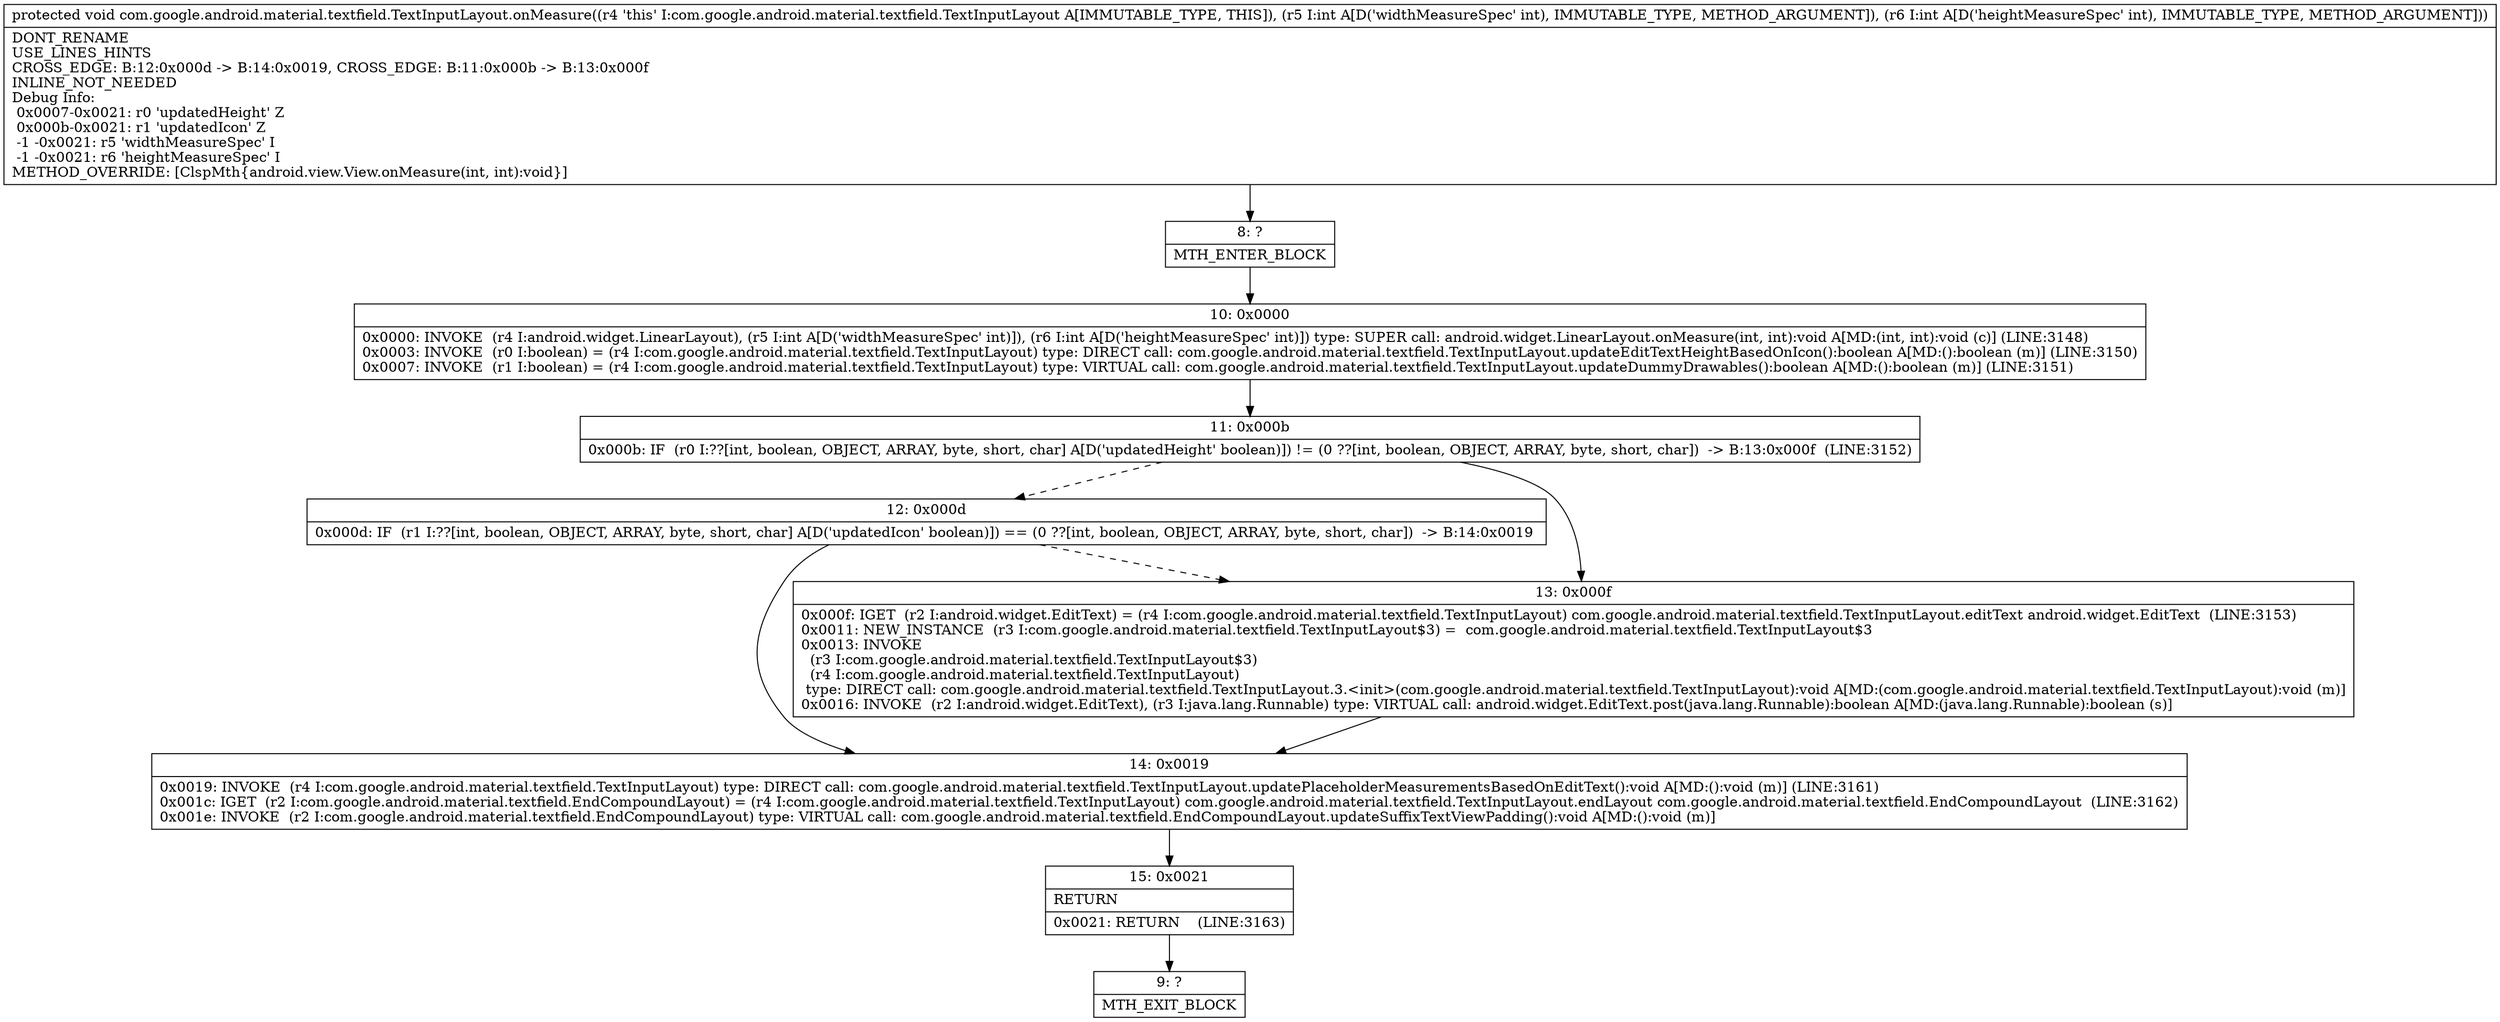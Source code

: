 digraph "CFG forcom.google.android.material.textfield.TextInputLayout.onMeasure(II)V" {
Node_8 [shape=record,label="{8\:\ ?|MTH_ENTER_BLOCK\l}"];
Node_10 [shape=record,label="{10\:\ 0x0000|0x0000: INVOKE  (r4 I:android.widget.LinearLayout), (r5 I:int A[D('widthMeasureSpec' int)]), (r6 I:int A[D('heightMeasureSpec' int)]) type: SUPER call: android.widget.LinearLayout.onMeasure(int, int):void A[MD:(int, int):void (c)] (LINE:3148)\l0x0003: INVOKE  (r0 I:boolean) = (r4 I:com.google.android.material.textfield.TextInputLayout) type: DIRECT call: com.google.android.material.textfield.TextInputLayout.updateEditTextHeightBasedOnIcon():boolean A[MD:():boolean (m)] (LINE:3150)\l0x0007: INVOKE  (r1 I:boolean) = (r4 I:com.google.android.material.textfield.TextInputLayout) type: VIRTUAL call: com.google.android.material.textfield.TextInputLayout.updateDummyDrawables():boolean A[MD:():boolean (m)] (LINE:3151)\l}"];
Node_11 [shape=record,label="{11\:\ 0x000b|0x000b: IF  (r0 I:??[int, boolean, OBJECT, ARRAY, byte, short, char] A[D('updatedHeight' boolean)]) != (0 ??[int, boolean, OBJECT, ARRAY, byte, short, char])  \-\> B:13:0x000f  (LINE:3152)\l}"];
Node_12 [shape=record,label="{12\:\ 0x000d|0x000d: IF  (r1 I:??[int, boolean, OBJECT, ARRAY, byte, short, char] A[D('updatedIcon' boolean)]) == (0 ??[int, boolean, OBJECT, ARRAY, byte, short, char])  \-\> B:14:0x0019 \l}"];
Node_14 [shape=record,label="{14\:\ 0x0019|0x0019: INVOKE  (r4 I:com.google.android.material.textfield.TextInputLayout) type: DIRECT call: com.google.android.material.textfield.TextInputLayout.updatePlaceholderMeasurementsBasedOnEditText():void A[MD:():void (m)] (LINE:3161)\l0x001c: IGET  (r2 I:com.google.android.material.textfield.EndCompoundLayout) = (r4 I:com.google.android.material.textfield.TextInputLayout) com.google.android.material.textfield.TextInputLayout.endLayout com.google.android.material.textfield.EndCompoundLayout  (LINE:3162)\l0x001e: INVOKE  (r2 I:com.google.android.material.textfield.EndCompoundLayout) type: VIRTUAL call: com.google.android.material.textfield.EndCompoundLayout.updateSuffixTextViewPadding():void A[MD:():void (m)]\l}"];
Node_15 [shape=record,label="{15\:\ 0x0021|RETURN\l|0x0021: RETURN    (LINE:3163)\l}"];
Node_9 [shape=record,label="{9\:\ ?|MTH_EXIT_BLOCK\l}"];
Node_13 [shape=record,label="{13\:\ 0x000f|0x000f: IGET  (r2 I:android.widget.EditText) = (r4 I:com.google.android.material.textfield.TextInputLayout) com.google.android.material.textfield.TextInputLayout.editText android.widget.EditText  (LINE:3153)\l0x0011: NEW_INSTANCE  (r3 I:com.google.android.material.textfield.TextInputLayout$3) =  com.google.android.material.textfield.TextInputLayout$3 \l0x0013: INVOKE  \l  (r3 I:com.google.android.material.textfield.TextInputLayout$3)\l  (r4 I:com.google.android.material.textfield.TextInputLayout)\l type: DIRECT call: com.google.android.material.textfield.TextInputLayout.3.\<init\>(com.google.android.material.textfield.TextInputLayout):void A[MD:(com.google.android.material.textfield.TextInputLayout):void (m)]\l0x0016: INVOKE  (r2 I:android.widget.EditText), (r3 I:java.lang.Runnable) type: VIRTUAL call: android.widget.EditText.post(java.lang.Runnable):boolean A[MD:(java.lang.Runnable):boolean (s)]\l}"];
MethodNode[shape=record,label="{protected void com.google.android.material.textfield.TextInputLayout.onMeasure((r4 'this' I:com.google.android.material.textfield.TextInputLayout A[IMMUTABLE_TYPE, THIS]), (r5 I:int A[D('widthMeasureSpec' int), IMMUTABLE_TYPE, METHOD_ARGUMENT]), (r6 I:int A[D('heightMeasureSpec' int), IMMUTABLE_TYPE, METHOD_ARGUMENT]))  | DONT_RENAME\lUSE_LINES_HINTS\lCROSS_EDGE: B:12:0x000d \-\> B:14:0x0019, CROSS_EDGE: B:11:0x000b \-\> B:13:0x000f\lINLINE_NOT_NEEDED\lDebug Info:\l  0x0007\-0x0021: r0 'updatedHeight' Z\l  0x000b\-0x0021: r1 'updatedIcon' Z\l  \-1 \-0x0021: r5 'widthMeasureSpec' I\l  \-1 \-0x0021: r6 'heightMeasureSpec' I\lMETHOD_OVERRIDE: [ClspMth\{android.view.View.onMeasure(int, int):void\}]\l}"];
MethodNode -> Node_8;Node_8 -> Node_10;
Node_10 -> Node_11;
Node_11 -> Node_12[style=dashed];
Node_11 -> Node_13;
Node_12 -> Node_13[style=dashed];
Node_12 -> Node_14;
Node_14 -> Node_15;
Node_15 -> Node_9;
Node_13 -> Node_14;
}

